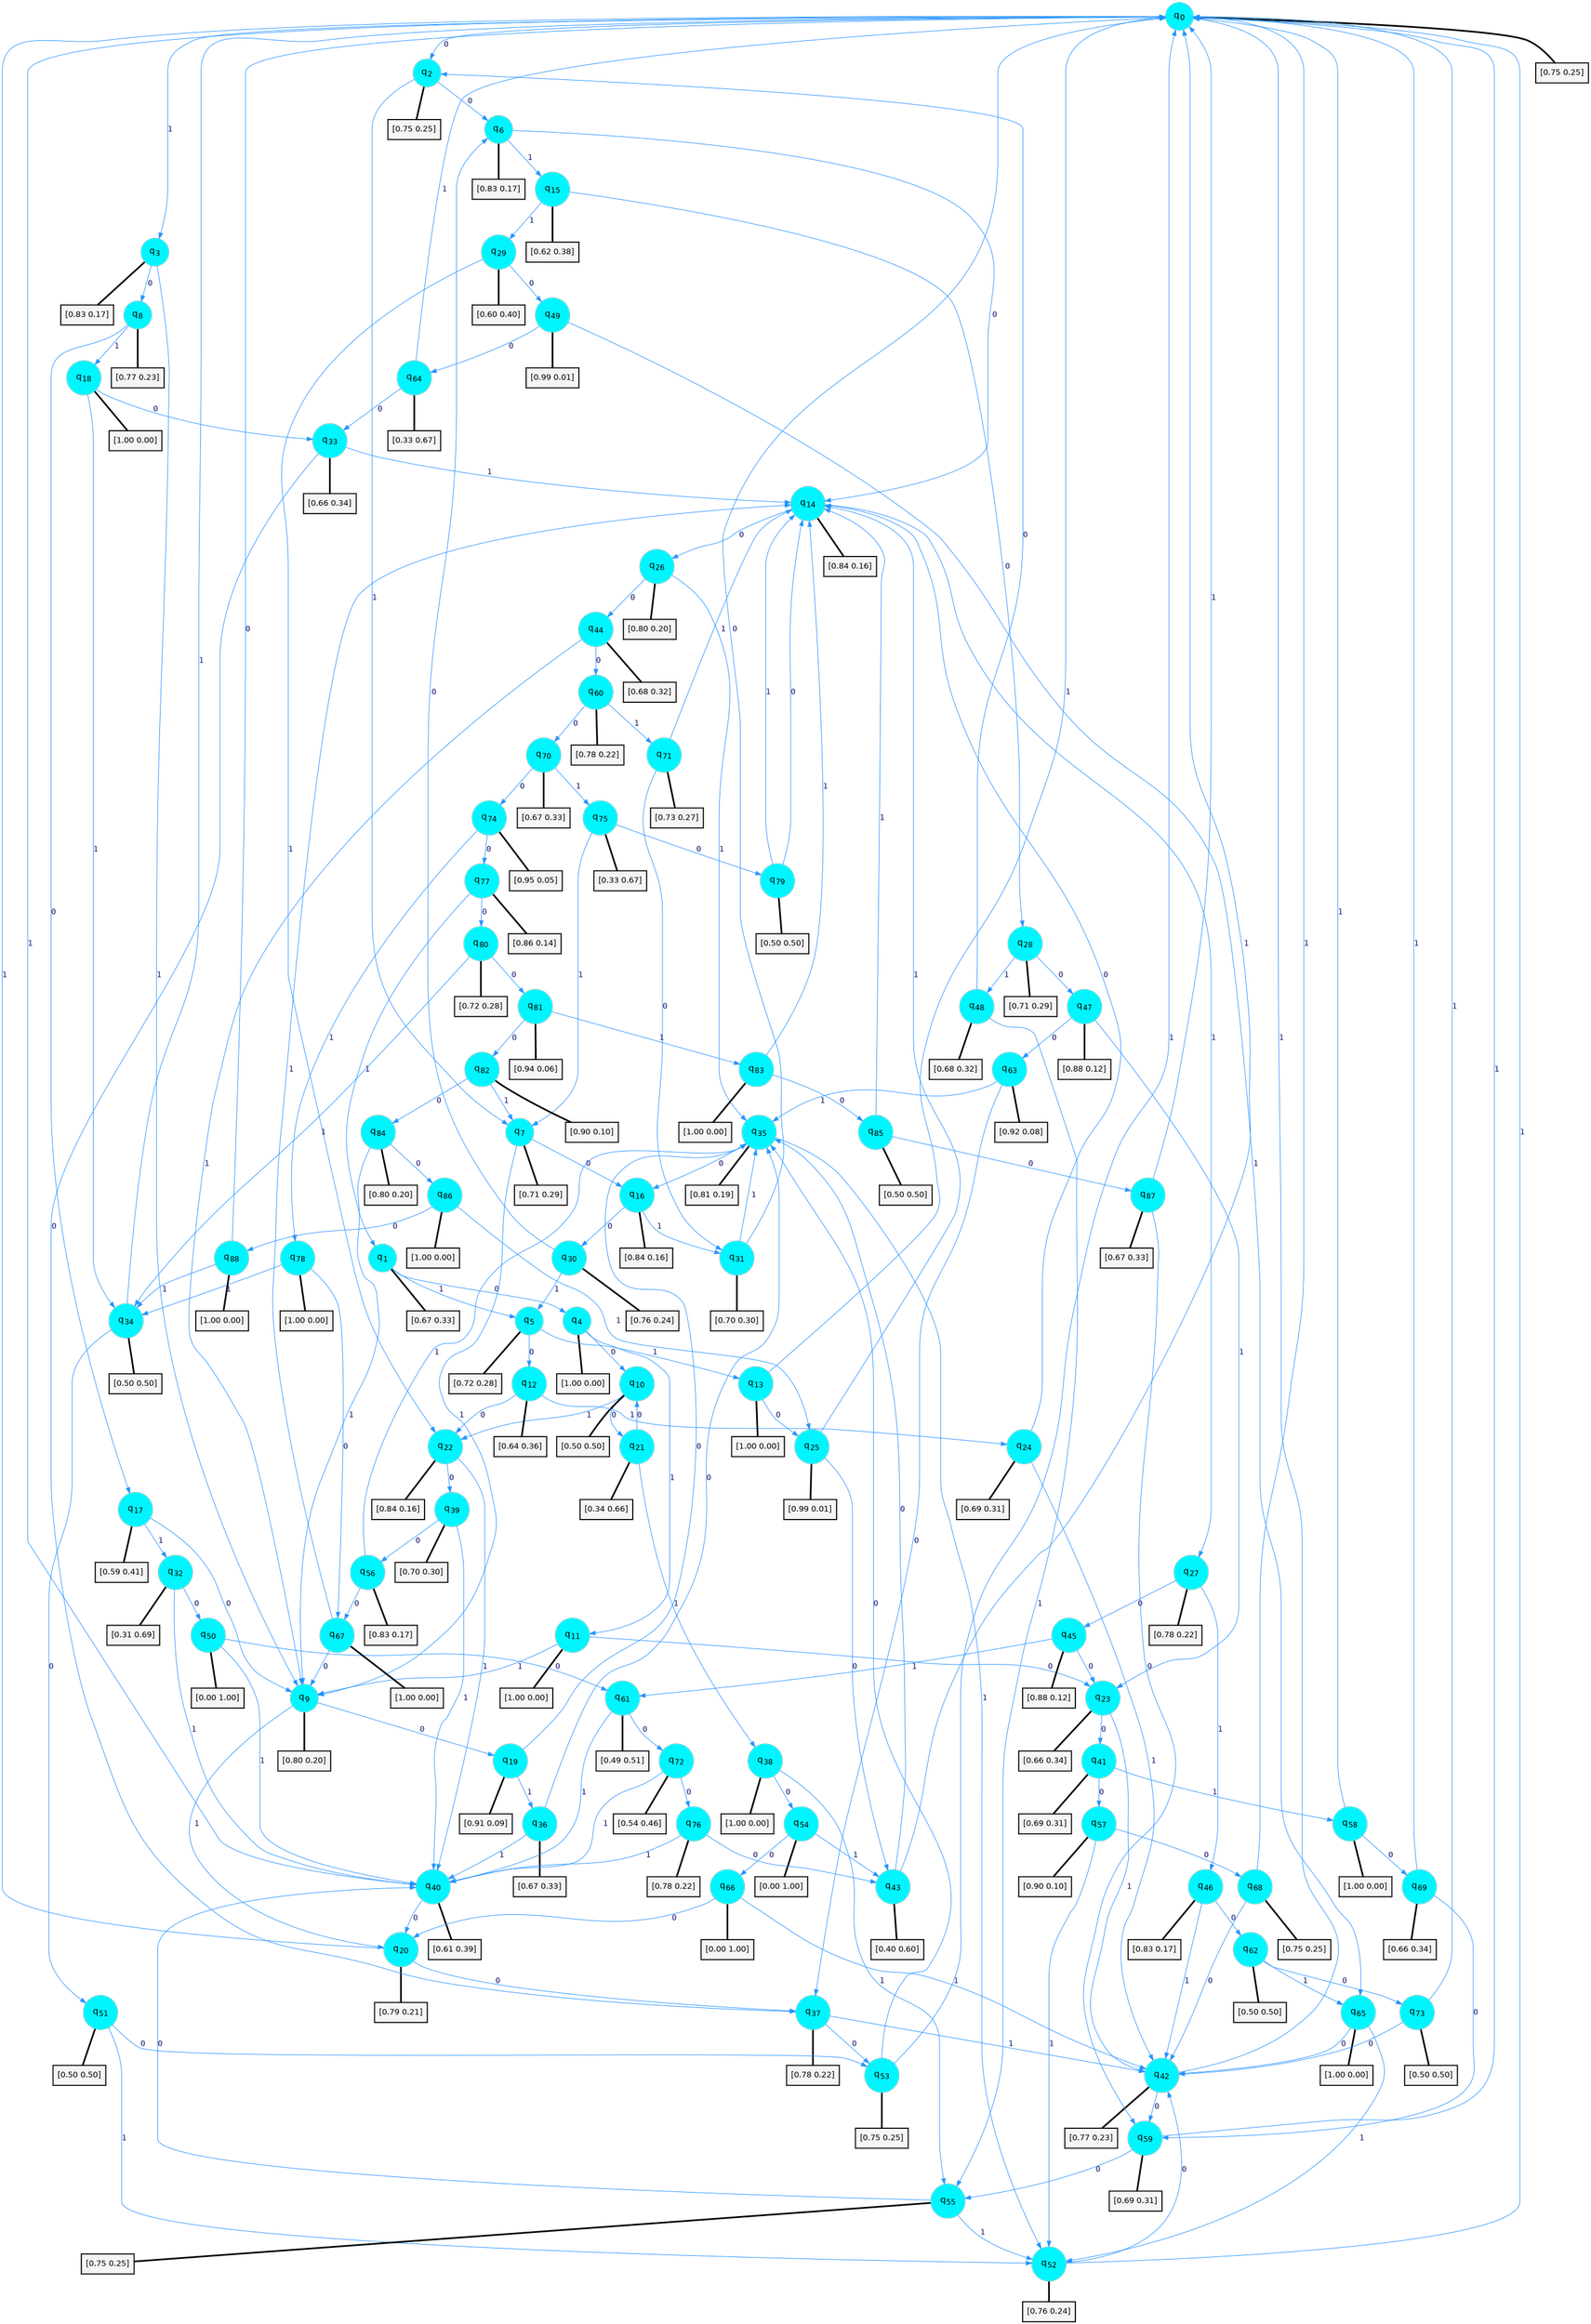 digraph G {
graph [
bgcolor=transparent, dpi=300, rankdir=TD, size="40,25"];
node [
color=gray, fillcolor=turquoise1, fontcolor=black, fontname=Helvetica, fontsize=16, fontweight=bold, shape=circle, style=filled];
edge [
arrowsize=1, color=dodgerblue1, fontcolor=midnightblue, fontname=courier, fontweight=bold, penwidth=1, style=solid, weight=20];
0[label=<q<SUB>0</SUB>>];
1[label=<q<SUB>1</SUB>>];
2[label=<q<SUB>2</SUB>>];
3[label=<q<SUB>3</SUB>>];
4[label=<q<SUB>4</SUB>>];
5[label=<q<SUB>5</SUB>>];
6[label=<q<SUB>6</SUB>>];
7[label=<q<SUB>7</SUB>>];
8[label=<q<SUB>8</SUB>>];
9[label=<q<SUB>9</SUB>>];
10[label=<q<SUB>10</SUB>>];
11[label=<q<SUB>11</SUB>>];
12[label=<q<SUB>12</SUB>>];
13[label=<q<SUB>13</SUB>>];
14[label=<q<SUB>14</SUB>>];
15[label=<q<SUB>15</SUB>>];
16[label=<q<SUB>16</SUB>>];
17[label=<q<SUB>17</SUB>>];
18[label=<q<SUB>18</SUB>>];
19[label=<q<SUB>19</SUB>>];
20[label=<q<SUB>20</SUB>>];
21[label=<q<SUB>21</SUB>>];
22[label=<q<SUB>22</SUB>>];
23[label=<q<SUB>23</SUB>>];
24[label=<q<SUB>24</SUB>>];
25[label=<q<SUB>25</SUB>>];
26[label=<q<SUB>26</SUB>>];
27[label=<q<SUB>27</SUB>>];
28[label=<q<SUB>28</SUB>>];
29[label=<q<SUB>29</SUB>>];
30[label=<q<SUB>30</SUB>>];
31[label=<q<SUB>31</SUB>>];
32[label=<q<SUB>32</SUB>>];
33[label=<q<SUB>33</SUB>>];
34[label=<q<SUB>34</SUB>>];
35[label=<q<SUB>35</SUB>>];
36[label=<q<SUB>36</SUB>>];
37[label=<q<SUB>37</SUB>>];
38[label=<q<SUB>38</SUB>>];
39[label=<q<SUB>39</SUB>>];
40[label=<q<SUB>40</SUB>>];
41[label=<q<SUB>41</SUB>>];
42[label=<q<SUB>42</SUB>>];
43[label=<q<SUB>43</SUB>>];
44[label=<q<SUB>44</SUB>>];
45[label=<q<SUB>45</SUB>>];
46[label=<q<SUB>46</SUB>>];
47[label=<q<SUB>47</SUB>>];
48[label=<q<SUB>48</SUB>>];
49[label=<q<SUB>49</SUB>>];
50[label=<q<SUB>50</SUB>>];
51[label=<q<SUB>51</SUB>>];
52[label=<q<SUB>52</SUB>>];
53[label=<q<SUB>53</SUB>>];
54[label=<q<SUB>54</SUB>>];
55[label=<q<SUB>55</SUB>>];
56[label=<q<SUB>56</SUB>>];
57[label=<q<SUB>57</SUB>>];
58[label=<q<SUB>58</SUB>>];
59[label=<q<SUB>59</SUB>>];
60[label=<q<SUB>60</SUB>>];
61[label=<q<SUB>61</SUB>>];
62[label=<q<SUB>62</SUB>>];
63[label=<q<SUB>63</SUB>>];
64[label=<q<SUB>64</SUB>>];
65[label=<q<SUB>65</SUB>>];
66[label=<q<SUB>66</SUB>>];
67[label=<q<SUB>67</SUB>>];
68[label=<q<SUB>68</SUB>>];
69[label=<q<SUB>69</SUB>>];
70[label=<q<SUB>70</SUB>>];
71[label=<q<SUB>71</SUB>>];
72[label=<q<SUB>72</SUB>>];
73[label=<q<SUB>73</SUB>>];
74[label=<q<SUB>74</SUB>>];
75[label=<q<SUB>75</SUB>>];
76[label=<q<SUB>76</SUB>>];
77[label=<q<SUB>77</SUB>>];
78[label=<q<SUB>78</SUB>>];
79[label=<q<SUB>79</SUB>>];
80[label=<q<SUB>80</SUB>>];
81[label=<q<SUB>81</SUB>>];
82[label=<q<SUB>82</SUB>>];
83[label=<q<SUB>83</SUB>>];
84[label=<q<SUB>84</SUB>>];
85[label=<q<SUB>85</SUB>>];
86[label=<q<SUB>86</SUB>>];
87[label=<q<SUB>87</SUB>>];
88[label=<q<SUB>88</SUB>>];
89[label="[0.75 0.25]", shape=box,fontcolor=black, fontname=Helvetica, fontsize=14, penwidth=2, fillcolor=whitesmoke,color=black];
90[label="[0.67 0.33]", shape=box,fontcolor=black, fontname=Helvetica, fontsize=14, penwidth=2, fillcolor=whitesmoke,color=black];
91[label="[0.75 0.25]", shape=box,fontcolor=black, fontname=Helvetica, fontsize=14, penwidth=2, fillcolor=whitesmoke,color=black];
92[label="[0.83 0.17]", shape=box,fontcolor=black, fontname=Helvetica, fontsize=14, penwidth=2, fillcolor=whitesmoke,color=black];
93[label="[1.00 0.00]", shape=box,fontcolor=black, fontname=Helvetica, fontsize=14, penwidth=2, fillcolor=whitesmoke,color=black];
94[label="[0.72 0.28]", shape=box,fontcolor=black, fontname=Helvetica, fontsize=14, penwidth=2, fillcolor=whitesmoke,color=black];
95[label="[0.83 0.17]", shape=box,fontcolor=black, fontname=Helvetica, fontsize=14, penwidth=2, fillcolor=whitesmoke,color=black];
96[label="[0.71 0.29]", shape=box,fontcolor=black, fontname=Helvetica, fontsize=14, penwidth=2, fillcolor=whitesmoke,color=black];
97[label="[0.77 0.23]", shape=box,fontcolor=black, fontname=Helvetica, fontsize=14, penwidth=2, fillcolor=whitesmoke,color=black];
98[label="[0.80 0.20]", shape=box,fontcolor=black, fontname=Helvetica, fontsize=14, penwidth=2, fillcolor=whitesmoke,color=black];
99[label="[0.50 0.50]", shape=box,fontcolor=black, fontname=Helvetica, fontsize=14, penwidth=2, fillcolor=whitesmoke,color=black];
100[label="[1.00 0.00]", shape=box,fontcolor=black, fontname=Helvetica, fontsize=14, penwidth=2, fillcolor=whitesmoke,color=black];
101[label="[0.64 0.36]", shape=box,fontcolor=black, fontname=Helvetica, fontsize=14, penwidth=2, fillcolor=whitesmoke,color=black];
102[label="[1.00 0.00]", shape=box,fontcolor=black, fontname=Helvetica, fontsize=14, penwidth=2, fillcolor=whitesmoke,color=black];
103[label="[0.84 0.16]", shape=box,fontcolor=black, fontname=Helvetica, fontsize=14, penwidth=2, fillcolor=whitesmoke,color=black];
104[label="[0.62 0.38]", shape=box,fontcolor=black, fontname=Helvetica, fontsize=14, penwidth=2, fillcolor=whitesmoke,color=black];
105[label="[0.84 0.16]", shape=box,fontcolor=black, fontname=Helvetica, fontsize=14, penwidth=2, fillcolor=whitesmoke,color=black];
106[label="[0.59 0.41]", shape=box,fontcolor=black, fontname=Helvetica, fontsize=14, penwidth=2, fillcolor=whitesmoke,color=black];
107[label="[1.00 0.00]", shape=box,fontcolor=black, fontname=Helvetica, fontsize=14, penwidth=2, fillcolor=whitesmoke,color=black];
108[label="[0.91 0.09]", shape=box,fontcolor=black, fontname=Helvetica, fontsize=14, penwidth=2, fillcolor=whitesmoke,color=black];
109[label="[0.79 0.21]", shape=box,fontcolor=black, fontname=Helvetica, fontsize=14, penwidth=2, fillcolor=whitesmoke,color=black];
110[label="[0.34 0.66]", shape=box,fontcolor=black, fontname=Helvetica, fontsize=14, penwidth=2, fillcolor=whitesmoke,color=black];
111[label="[0.84 0.16]", shape=box,fontcolor=black, fontname=Helvetica, fontsize=14, penwidth=2, fillcolor=whitesmoke,color=black];
112[label="[0.66 0.34]", shape=box,fontcolor=black, fontname=Helvetica, fontsize=14, penwidth=2, fillcolor=whitesmoke,color=black];
113[label="[0.69 0.31]", shape=box,fontcolor=black, fontname=Helvetica, fontsize=14, penwidth=2, fillcolor=whitesmoke,color=black];
114[label="[0.99 0.01]", shape=box,fontcolor=black, fontname=Helvetica, fontsize=14, penwidth=2, fillcolor=whitesmoke,color=black];
115[label="[0.80 0.20]", shape=box,fontcolor=black, fontname=Helvetica, fontsize=14, penwidth=2, fillcolor=whitesmoke,color=black];
116[label="[0.78 0.22]", shape=box,fontcolor=black, fontname=Helvetica, fontsize=14, penwidth=2, fillcolor=whitesmoke,color=black];
117[label="[0.71 0.29]", shape=box,fontcolor=black, fontname=Helvetica, fontsize=14, penwidth=2, fillcolor=whitesmoke,color=black];
118[label="[0.60 0.40]", shape=box,fontcolor=black, fontname=Helvetica, fontsize=14, penwidth=2, fillcolor=whitesmoke,color=black];
119[label="[0.76 0.24]", shape=box,fontcolor=black, fontname=Helvetica, fontsize=14, penwidth=2, fillcolor=whitesmoke,color=black];
120[label="[0.70 0.30]", shape=box,fontcolor=black, fontname=Helvetica, fontsize=14, penwidth=2, fillcolor=whitesmoke,color=black];
121[label="[0.31 0.69]", shape=box,fontcolor=black, fontname=Helvetica, fontsize=14, penwidth=2, fillcolor=whitesmoke,color=black];
122[label="[0.66 0.34]", shape=box,fontcolor=black, fontname=Helvetica, fontsize=14, penwidth=2, fillcolor=whitesmoke,color=black];
123[label="[0.50 0.50]", shape=box,fontcolor=black, fontname=Helvetica, fontsize=14, penwidth=2, fillcolor=whitesmoke,color=black];
124[label="[0.81 0.19]", shape=box,fontcolor=black, fontname=Helvetica, fontsize=14, penwidth=2, fillcolor=whitesmoke,color=black];
125[label="[0.67 0.33]", shape=box,fontcolor=black, fontname=Helvetica, fontsize=14, penwidth=2, fillcolor=whitesmoke,color=black];
126[label="[0.78 0.22]", shape=box,fontcolor=black, fontname=Helvetica, fontsize=14, penwidth=2, fillcolor=whitesmoke,color=black];
127[label="[1.00 0.00]", shape=box,fontcolor=black, fontname=Helvetica, fontsize=14, penwidth=2, fillcolor=whitesmoke,color=black];
128[label="[0.70 0.30]", shape=box,fontcolor=black, fontname=Helvetica, fontsize=14, penwidth=2, fillcolor=whitesmoke,color=black];
129[label="[0.61 0.39]", shape=box,fontcolor=black, fontname=Helvetica, fontsize=14, penwidth=2, fillcolor=whitesmoke,color=black];
130[label="[0.69 0.31]", shape=box,fontcolor=black, fontname=Helvetica, fontsize=14, penwidth=2, fillcolor=whitesmoke,color=black];
131[label="[0.77 0.23]", shape=box,fontcolor=black, fontname=Helvetica, fontsize=14, penwidth=2, fillcolor=whitesmoke,color=black];
132[label="[0.40 0.60]", shape=box,fontcolor=black, fontname=Helvetica, fontsize=14, penwidth=2, fillcolor=whitesmoke,color=black];
133[label="[0.68 0.32]", shape=box,fontcolor=black, fontname=Helvetica, fontsize=14, penwidth=2, fillcolor=whitesmoke,color=black];
134[label="[0.88 0.12]", shape=box,fontcolor=black, fontname=Helvetica, fontsize=14, penwidth=2, fillcolor=whitesmoke,color=black];
135[label="[0.83 0.17]", shape=box,fontcolor=black, fontname=Helvetica, fontsize=14, penwidth=2, fillcolor=whitesmoke,color=black];
136[label="[0.88 0.12]", shape=box,fontcolor=black, fontname=Helvetica, fontsize=14, penwidth=2, fillcolor=whitesmoke,color=black];
137[label="[0.68 0.32]", shape=box,fontcolor=black, fontname=Helvetica, fontsize=14, penwidth=2, fillcolor=whitesmoke,color=black];
138[label="[0.99 0.01]", shape=box,fontcolor=black, fontname=Helvetica, fontsize=14, penwidth=2, fillcolor=whitesmoke,color=black];
139[label="[0.00 1.00]", shape=box,fontcolor=black, fontname=Helvetica, fontsize=14, penwidth=2, fillcolor=whitesmoke,color=black];
140[label="[0.50 0.50]", shape=box,fontcolor=black, fontname=Helvetica, fontsize=14, penwidth=2, fillcolor=whitesmoke,color=black];
141[label="[0.76 0.24]", shape=box,fontcolor=black, fontname=Helvetica, fontsize=14, penwidth=2, fillcolor=whitesmoke,color=black];
142[label="[0.75 0.25]", shape=box,fontcolor=black, fontname=Helvetica, fontsize=14, penwidth=2, fillcolor=whitesmoke,color=black];
143[label="[0.00 1.00]", shape=box,fontcolor=black, fontname=Helvetica, fontsize=14, penwidth=2, fillcolor=whitesmoke,color=black];
144[label="[0.75 0.25]", shape=box,fontcolor=black, fontname=Helvetica, fontsize=14, penwidth=2, fillcolor=whitesmoke,color=black];
145[label="[0.83 0.17]", shape=box,fontcolor=black, fontname=Helvetica, fontsize=14, penwidth=2, fillcolor=whitesmoke,color=black];
146[label="[0.90 0.10]", shape=box,fontcolor=black, fontname=Helvetica, fontsize=14, penwidth=2, fillcolor=whitesmoke,color=black];
147[label="[1.00 0.00]", shape=box,fontcolor=black, fontname=Helvetica, fontsize=14, penwidth=2, fillcolor=whitesmoke,color=black];
148[label="[0.69 0.31]", shape=box,fontcolor=black, fontname=Helvetica, fontsize=14, penwidth=2, fillcolor=whitesmoke,color=black];
149[label="[0.78 0.22]", shape=box,fontcolor=black, fontname=Helvetica, fontsize=14, penwidth=2, fillcolor=whitesmoke,color=black];
150[label="[0.49 0.51]", shape=box,fontcolor=black, fontname=Helvetica, fontsize=14, penwidth=2, fillcolor=whitesmoke,color=black];
151[label="[0.50 0.50]", shape=box,fontcolor=black, fontname=Helvetica, fontsize=14, penwidth=2, fillcolor=whitesmoke,color=black];
152[label="[0.92 0.08]", shape=box,fontcolor=black, fontname=Helvetica, fontsize=14, penwidth=2, fillcolor=whitesmoke,color=black];
153[label="[0.33 0.67]", shape=box,fontcolor=black, fontname=Helvetica, fontsize=14, penwidth=2, fillcolor=whitesmoke,color=black];
154[label="[1.00 0.00]", shape=box,fontcolor=black, fontname=Helvetica, fontsize=14, penwidth=2, fillcolor=whitesmoke,color=black];
155[label="[0.00 1.00]", shape=box,fontcolor=black, fontname=Helvetica, fontsize=14, penwidth=2, fillcolor=whitesmoke,color=black];
156[label="[1.00 0.00]", shape=box,fontcolor=black, fontname=Helvetica, fontsize=14, penwidth=2, fillcolor=whitesmoke,color=black];
157[label="[0.75 0.25]", shape=box,fontcolor=black, fontname=Helvetica, fontsize=14, penwidth=2, fillcolor=whitesmoke,color=black];
158[label="[0.66 0.34]", shape=box,fontcolor=black, fontname=Helvetica, fontsize=14, penwidth=2, fillcolor=whitesmoke,color=black];
159[label="[0.67 0.33]", shape=box,fontcolor=black, fontname=Helvetica, fontsize=14, penwidth=2, fillcolor=whitesmoke,color=black];
160[label="[0.73 0.27]", shape=box,fontcolor=black, fontname=Helvetica, fontsize=14, penwidth=2, fillcolor=whitesmoke,color=black];
161[label="[0.54 0.46]", shape=box,fontcolor=black, fontname=Helvetica, fontsize=14, penwidth=2, fillcolor=whitesmoke,color=black];
162[label="[0.50 0.50]", shape=box,fontcolor=black, fontname=Helvetica, fontsize=14, penwidth=2, fillcolor=whitesmoke,color=black];
163[label="[0.95 0.05]", shape=box,fontcolor=black, fontname=Helvetica, fontsize=14, penwidth=2, fillcolor=whitesmoke,color=black];
164[label="[0.33 0.67]", shape=box,fontcolor=black, fontname=Helvetica, fontsize=14, penwidth=2, fillcolor=whitesmoke,color=black];
165[label="[0.78 0.22]", shape=box,fontcolor=black, fontname=Helvetica, fontsize=14, penwidth=2, fillcolor=whitesmoke,color=black];
166[label="[0.86 0.14]", shape=box,fontcolor=black, fontname=Helvetica, fontsize=14, penwidth=2, fillcolor=whitesmoke,color=black];
167[label="[1.00 0.00]", shape=box,fontcolor=black, fontname=Helvetica, fontsize=14, penwidth=2, fillcolor=whitesmoke,color=black];
168[label="[0.50 0.50]", shape=box,fontcolor=black, fontname=Helvetica, fontsize=14, penwidth=2, fillcolor=whitesmoke,color=black];
169[label="[0.72 0.28]", shape=box,fontcolor=black, fontname=Helvetica, fontsize=14, penwidth=2, fillcolor=whitesmoke,color=black];
170[label="[0.94 0.06]", shape=box,fontcolor=black, fontname=Helvetica, fontsize=14, penwidth=2, fillcolor=whitesmoke,color=black];
171[label="[0.90 0.10]", shape=box,fontcolor=black, fontname=Helvetica, fontsize=14, penwidth=2, fillcolor=whitesmoke,color=black];
172[label="[1.00 0.00]", shape=box,fontcolor=black, fontname=Helvetica, fontsize=14, penwidth=2, fillcolor=whitesmoke,color=black];
173[label="[0.80 0.20]", shape=box,fontcolor=black, fontname=Helvetica, fontsize=14, penwidth=2, fillcolor=whitesmoke,color=black];
174[label="[0.50 0.50]", shape=box,fontcolor=black, fontname=Helvetica, fontsize=14, penwidth=2, fillcolor=whitesmoke,color=black];
175[label="[1.00 0.00]", shape=box,fontcolor=black, fontname=Helvetica, fontsize=14, penwidth=2, fillcolor=whitesmoke,color=black];
176[label="[0.67 0.33]", shape=box,fontcolor=black, fontname=Helvetica, fontsize=14, penwidth=2, fillcolor=whitesmoke,color=black];
177[label="[1.00 0.00]", shape=box,fontcolor=black, fontname=Helvetica, fontsize=14, penwidth=2, fillcolor=whitesmoke,color=black];
0->2 [label=0];
0->3 [label=1];
0->89 [arrowhead=none, penwidth=3,color=black];
1->4 [label=0];
1->5 [label=1];
1->90 [arrowhead=none, penwidth=3,color=black];
2->6 [label=0];
2->7 [label=1];
2->91 [arrowhead=none, penwidth=3,color=black];
3->8 [label=0];
3->9 [label=1];
3->92 [arrowhead=none, penwidth=3,color=black];
4->10 [label=0];
4->11 [label=1];
4->93 [arrowhead=none, penwidth=3,color=black];
5->12 [label=0];
5->13 [label=1];
5->94 [arrowhead=none, penwidth=3,color=black];
6->14 [label=0];
6->15 [label=1];
6->95 [arrowhead=none, penwidth=3,color=black];
7->16 [label=0];
7->9 [label=1];
7->96 [arrowhead=none, penwidth=3,color=black];
8->17 [label=0];
8->18 [label=1];
8->97 [arrowhead=none, penwidth=3,color=black];
9->19 [label=0];
9->20 [label=1];
9->98 [arrowhead=none, penwidth=3,color=black];
10->21 [label=0];
10->22 [label=1];
10->99 [arrowhead=none, penwidth=3,color=black];
11->23 [label=0];
11->9 [label=1];
11->100 [arrowhead=none, penwidth=3,color=black];
12->22 [label=0];
12->24 [label=1];
12->101 [arrowhead=none, penwidth=3,color=black];
13->25 [label=0];
13->0 [label=1];
13->102 [arrowhead=none, penwidth=3,color=black];
14->26 [label=0];
14->27 [label=1];
14->103 [arrowhead=none, penwidth=3,color=black];
15->28 [label=0];
15->29 [label=1];
15->104 [arrowhead=none, penwidth=3,color=black];
16->30 [label=0];
16->31 [label=1];
16->105 [arrowhead=none, penwidth=3,color=black];
17->9 [label=0];
17->32 [label=1];
17->106 [arrowhead=none, penwidth=3,color=black];
18->33 [label=0];
18->34 [label=1];
18->107 [arrowhead=none, penwidth=3,color=black];
19->35 [label=0];
19->36 [label=1];
19->108 [arrowhead=none, penwidth=3,color=black];
20->37 [label=0];
20->0 [label=1];
20->109 [arrowhead=none, penwidth=3,color=black];
21->10 [label=0];
21->38 [label=1];
21->110 [arrowhead=none, penwidth=3,color=black];
22->39 [label=0];
22->40 [label=1];
22->111 [arrowhead=none, penwidth=3,color=black];
23->41 [label=0];
23->42 [label=1];
23->112 [arrowhead=none, penwidth=3,color=black];
24->14 [label=0];
24->42 [label=1];
24->113 [arrowhead=none, penwidth=3,color=black];
25->43 [label=0];
25->14 [label=1];
25->114 [arrowhead=none, penwidth=3,color=black];
26->44 [label=0];
26->35 [label=1];
26->115 [arrowhead=none, penwidth=3,color=black];
27->45 [label=0];
27->46 [label=1];
27->116 [arrowhead=none, penwidth=3,color=black];
28->47 [label=0];
28->48 [label=1];
28->117 [arrowhead=none, penwidth=3,color=black];
29->49 [label=0];
29->22 [label=1];
29->118 [arrowhead=none, penwidth=3,color=black];
30->6 [label=0];
30->5 [label=1];
30->119 [arrowhead=none, penwidth=3,color=black];
31->0 [label=0];
31->35 [label=1];
31->120 [arrowhead=none, penwidth=3,color=black];
32->50 [label=0];
32->40 [label=1];
32->121 [arrowhead=none, penwidth=3,color=black];
33->37 [label=0];
33->14 [label=1];
33->122 [arrowhead=none, penwidth=3,color=black];
34->51 [label=0];
34->0 [label=1];
34->123 [arrowhead=none, penwidth=3,color=black];
35->16 [label=0];
35->52 [label=1];
35->124 [arrowhead=none, penwidth=3,color=black];
36->35 [label=0];
36->40 [label=1];
36->125 [arrowhead=none, penwidth=3,color=black];
37->53 [label=0];
37->42 [label=1];
37->126 [arrowhead=none, penwidth=3,color=black];
38->54 [label=0];
38->55 [label=1];
38->127 [arrowhead=none, penwidth=3,color=black];
39->56 [label=0];
39->40 [label=1];
39->128 [arrowhead=none, penwidth=3,color=black];
40->20 [label=0];
40->0 [label=1];
40->129 [arrowhead=none, penwidth=3,color=black];
41->57 [label=0];
41->58 [label=1];
41->130 [arrowhead=none, penwidth=3,color=black];
42->59 [label=0];
42->0 [label=1];
42->131 [arrowhead=none, penwidth=3,color=black];
43->35 [label=0];
43->0 [label=1];
43->132 [arrowhead=none, penwidth=3,color=black];
44->60 [label=0];
44->9 [label=1];
44->133 [arrowhead=none, penwidth=3,color=black];
45->23 [label=0];
45->61 [label=1];
45->134 [arrowhead=none, penwidth=3,color=black];
46->62 [label=0];
46->42 [label=1];
46->135 [arrowhead=none, penwidth=3,color=black];
47->63 [label=0];
47->23 [label=1];
47->136 [arrowhead=none, penwidth=3,color=black];
48->2 [label=0];
48->55 [label=1];
48->137 [arrowhead=none, penwidth=3,color=black];
49->64 [label=0];
49->65 [label=1];
49->138 [arrowhead=none, penwidth=3,color=black];
50->61 [label=0];
50->40 [label=1];
50->139 [arrowhead=none, penwidth=3,color=black];
51->53 [label=0];
51->52 [label=1];
51->140 [arrowhead=none, penwidth=3,color=black];
52->42 [label=0];
52->0 [label=1];
52->141 [arrowhead=none, penwidth=3,color=black];
53->35 [label=0];
53->0 [label=1];
53->142 [arrowhead=none, penwidth=3,color=black];
54->66 [label=0];
54->43 [label=1];
54->143 [arrowhead=none, penwidth=3,color=black];
55->40 [label=0];
55->52 [label=1];
55->144 [arrowhead=none, penwidth=3,color=black];
56->67 [label=0];
56->35 [label=1];
56->145 [arrowhead=none, penwidth=3,color=black];
57->68 [label=0];
57->52 [label=1];
57->146 [arrowhead=none, penwidth=3,color=black];
58->69 [label=0];
58->0 [label=1];
58->147 [arrowhead=none, penwidth=3,color=black];
59->55 [label=0];
59->0 [label=1];
59->148 [arrowhead=none, penwidth=3,color=black];
60->70 [label=0];
60->71 [label=1];
60->149 [arrowhead=none, penwidth=3,color=black];
61->72 [label=0];
61->40 [label=1];
61->150 [arrowhead=none, penwidth=3,color=black];
62->73 [label=0];
62->65 [label=1];
62->151 [arrowhead=none, penwidth=3,color=black];
63->37 [label=0];
63->35 [label=1];
63->152 [arrowhead=none, penwidth=3,color=black];
64->33 [label=0];
64->0 [label=1];
64->153 [arrowhead=none, penwidth=3,color=black];
65->42 [label=0];
65->52 [label=1];
65->154 [arrowhead=none, penwidth=3,color=black];
66->20 [label=0];
66->42 [label=1];
66->155 [arrowhead=none, penwidth=3,color=black];
67->9 [label=0];
67->14 [label=1];
67->156 [arrowhead=none, penwidth=3,color=black];
68->42 [label=0];
68->0 [label=1];
68->157 [arrowhead=none, penwidth=3,color=black];
69->59 [label=0];
69->0 [label=1];
69->158 [arrowhead=none, penwidth=3,color=black];
70->74 [label=0];
70->75 [label=1];
70->159 [arrowhead=none, penwidth=3,color=black];
71->31 [label=0];
71->14 [label=1];
71->160 [arrowhead=none, penwidth=3,color=black];
72->76 [label=0];
72->40 [label=1];
72->161 [arrowhead=none, penwidth=3,color=black];
73->42 [label=0];
73->0 [label=1];
73->162 [arrowhead=none, penwidth=3,color=black];
74->77 [label=0];
74->78 [label=1];
74->163 [arrowhead=none, penwidth=3,color=black];
75->79 [label=0];
75->7 [label=1];
75->164 [arrowhead=none, penwidth=3,color=black];
76->43 [label=0];
76->40 [label=1];
76->165 [arrowhead=none, penwidth=3,color=black];
77->80 [label=0];
77->1 [label=1];
77->166 [arrowhead=none, penwidth=3,color=black];
78->67 [label=0];
78->34 [label=1];
78->167 [arrowhead=none, penwidth=3,color=black];
79->14 [label=0];
79->14 [label=1];
79->168 [arrowhead=none, penwidth=3,color=black];
80->81 [label=0];
80->34 [label=1];
80->169 [arrowhead=none, penwidth=3,color=black];
81->82 [label=0];
81->83 [label=1];
81->170 [arrowhead=none, penwidth=3,color=black];
82->84 [label=0];
82->7 [label=1];
82->171 [arrowhead=none, penwidth=3,color=black];
83->85 [label=0];
83->14 [label=1];
83->172 [arrowhead=none, penwidth=3,color=black];
84->86 [label=0];
84->9 [label=1];
84->173 [arrowhead=none, penwidth=3,color=black];
85->87 [label=0];
85->14 [label=1];
85->174 [arrowhead=none, penwidth=3,color=black];
86->88 [label=0];
86->25 [label=1];
86->175 [arrowhead=none, penwidth=3,color=black];
87->59 [label=0];
87->0 [label=1];
87->176 [arrowhead=none, penwidth=3,color=black];
88->0 [label=0];
88->34 [label=1];
88->177 [arrowhead=none, penwidth=3,color=black];
}
